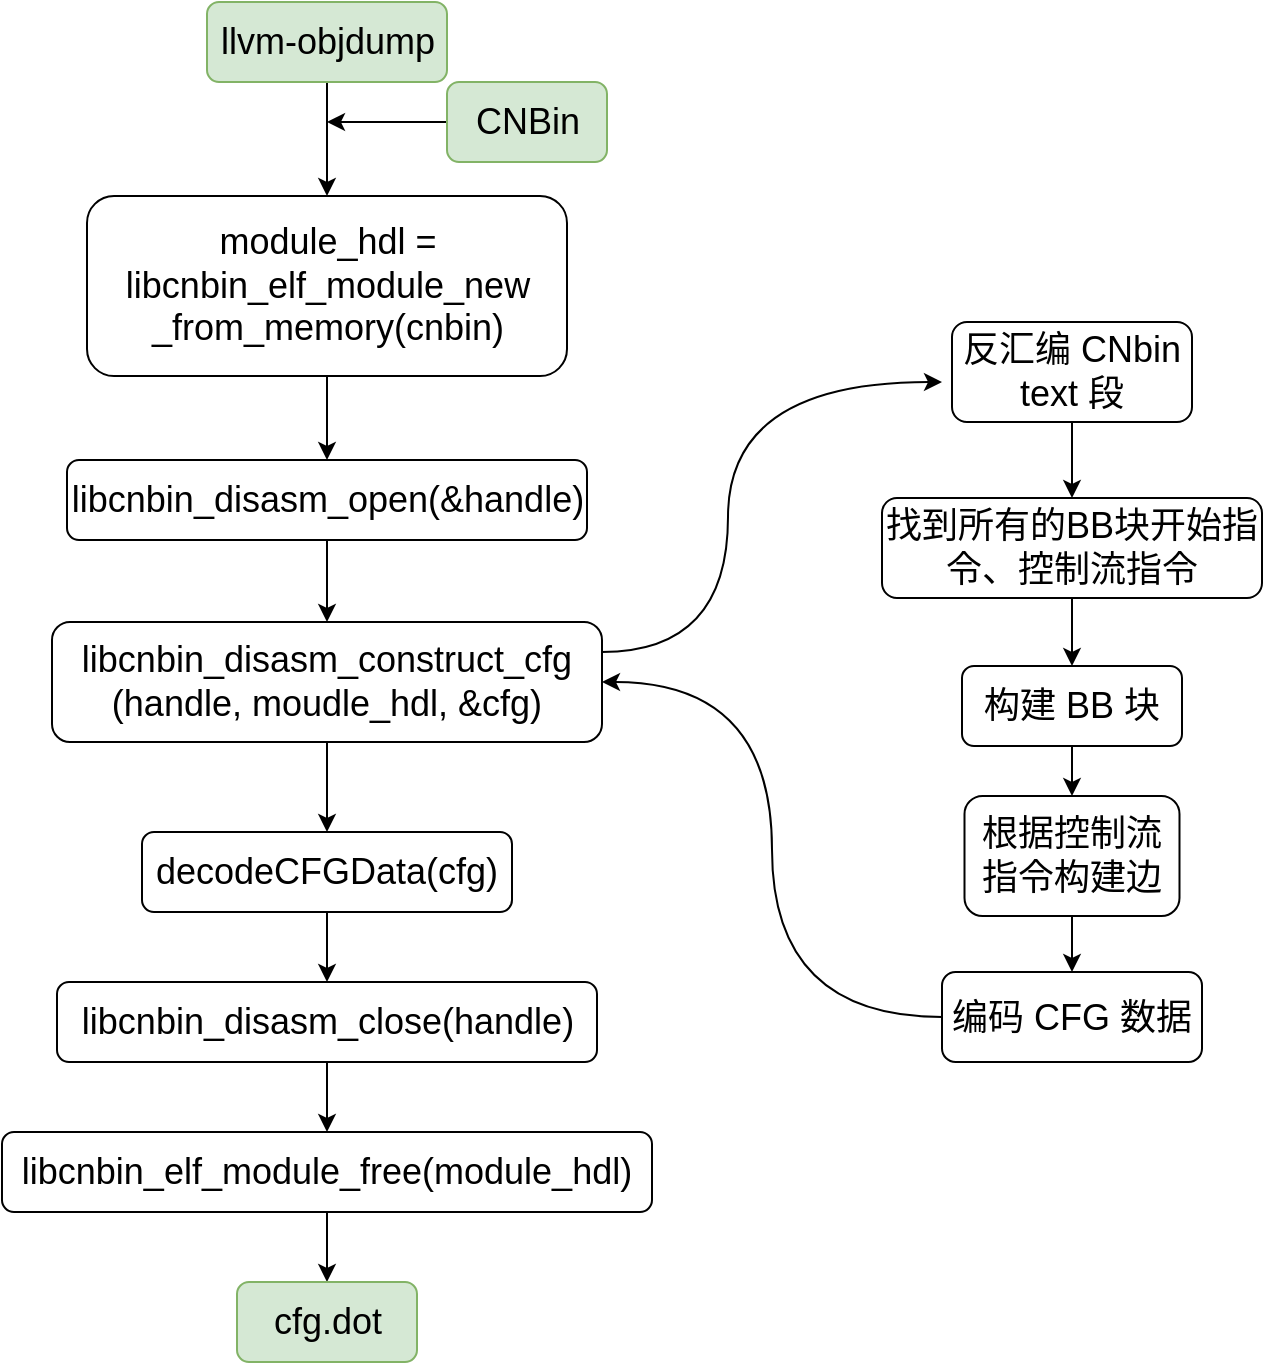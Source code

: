 <mxfile version="21.6.8" type="github">
  <diagram id="C5RBs43oDa-KdzZeNtuy" name="Page-1">
    <mxGraphModel dx="1949" dy="646" grid="1" gridSize="10" guides="1" tooltips="1" connect="1" arrows="1" fold="1" page="1" pageScale="1" pageWidth="827" pageHeight="1169" math="0" shadow="0">
      <root>
        <mxCell id="WIyWlLk6GJQsqaUBKTNV-0" />
        <mxCell id="WIyWlLk6GJQsqaUBKTNV-1" parent="WIyWlLk6GJQsqaUBKTNV-0" />
        <mxCell id="7wnKlUhCWpSUiV8DsGZP-15" value="" style="edgeStyle=orthogonalEdgeStyle;rounded=0;orthogonalLoop=1;jettySize=auto;html=1;" edge="1" parent="WIyWlLk6GJQsqaUBKTNV-1" source="GwNDqdSelnFKvhHl8uKX-0" target="GwNDqdSelnFKvhHl8uKX-1">
          <mxGeometry relative="1" as="geometry" />
        </mxCell>
        <mxCell id="GwNDqdSelnFKvhHl8uKX-0" value="&lt;font style=&quot;font-size: 18px;&quot;&gt;反汇编 CNbin text 段&lt;/font&gt;" style="rounded=1;whiteSpace=wrap;html=1;" parent="WIyWlLk6GJQsqaUBKTNV-1" vertex="1">
          <mxGeometry x="-255" y="240" width="120" height="50" as="geometry" />
        </mxCell>
        <mxCell id="GwNDqdSelnFKvhHl8uKX-8" style="edgeStyle=orthogonalEdgeStyle;rounded=0;orthogonalLoop=1;jettySize=auto;html=1;exitX=0.5;exitY=1;exitDx=0;exitDy=0;entryX=0.5;entryY=0;entryDx=0;entryDy=0;" parent="WIyWlLk6GJQsqaUBKTNV-1" source="GwNDqdSelnFKvhHl8uKX-1" target="GwNDqdSelnFKvhHl8uKX-2" edge="1">
          <mxGeometry relative="1" as="geometry" />
        </mxCell>
        <mxCell id="GwNDqdSelnFKvhHl8uKX-9" value="&lt;span style=&quot;font-size: 14px;&quot;&gt;&lt;br&gt;&lt;/span&gt;" style="edgeLabel;html=1;align=center;verticalAlign=middle;resizable=0;points=[];" parent="GwNDqdSelnFKvhHl8uKX-8" vertex="1" connectable="0">
          <mxGeometry x="0.04" y="2" relative="1" as="geometry">
            <mxPoint as="offset" />
          </mxGeometry>
        </mxCell>
        <mxCell id="GwNDqdSelnFKvhHl8uKX-1" value="&lt;font style=&quot;font-size: 18px;&quot;&gt;找到所有的BB块开始指令、控制流指令&lt;/font&gt;" style="rounded=1;whiteSpace=wrap;html=1;" parent="WIyWlLk6GJQsqaUBKTNV-1" vertex="1">
          <mxGeometry x="-290" y="328" width="190" height="50" as="geometry" />
        </mxCell>
        <mxCell id="7wnKlUhCWpSUiV8DsGZP-13" style="edgeStyle=orthogonalEdgeStyle;rounded=0;orthogonalLoop=1;jettySize=auto;html=1;exitX=0.5;exitY=1;exitDx=0;exitDy=0;entryX=0.5;entryY=0;entryDx=0;entryDy=0;" edge="1" parent="WIyWlLk6GJQsqaUBKTNV-1" source="GwNDqdSelnFKvhHl8uKX-2" target="7wnKlUhCWpSUiV8DsGZP-10">
          <mxGeometry relative="1" as="geometry" />
        </mxCell>
        <mxCell id="GwNDqdSelnFKvhHl8uKX-2" value="&lt;font style=&quot;font-size: 18px;&quot;&gt;构建 BB 块&lt;/font&gt;" style="rounded=1;whiteSpace=wrap;html=1;" parent="WIyWlLk6GJQsqaUBKTNV-1" vertex="1">
          <mxGeometry x="-250" y="412" width="110" height="40" as="geometry" />
        </mxCell>
        <mxCell id="7wnKlUhCWpSUiV8DsGZP-20" value="" style="edgeStyle=orthogonalEdgeStyle;rounded=0;orthogonalLoop=1;jettySize=auto;html=1;" edge="1" parent="WIyWlLk6GJQsqaUBKTNV-1" source="7wnKlUhCWpSUiV8DsGZP-0" target="7wnKlUhCWpSUiV8DsGZP-17">
          <mxGeometry relative="1" as="geometry" />
        </mxCell>
        <mxCell id="7wnKlUhCWpSUiV8DsGZP-0" value="&lt;font style=&quot;font-size: 18px;&quot;&gt;llvm-objdump&lt;/font&gt;" style="rounded=1;whiteSpace=wrap;html=1;fontSize=12;glass=0;strokeWidth=1;shadow=0;fillColor=#d5e8d4;strokeColor=#82b366;" vertex="1" parent="WIyWlLk6GJQsqaUBKTNV-1">
          <mxGeometry x="-627.5" y="80" width="120" height="40" as="geometry" />
        </mxCell>
        <mxCell id="7wnKlUhCWpSUiV8DsGZP-25" value="" style="edgeStyle=orthogonalEdgeStyle;rounded=0;orthogonalLoop=1;jettySize=auto;html=1;" edge="1" parent="WIyWlLk6GJQsqaUBKTNV-1" source="7wnKlUhCWpSUiV8DsGZP-1" target="7wnKlUhCWpSUiV8DsGZP-4">
          <mxGeometry relative="1" as="geometry" />
        </mxCell>
        <mxCell id="7wnKlUhCWpSUiV8DsGZP-1" value="&lt;font style=&quot;font-size: 18px;&quot;&gt;libcnbin_disasm_open(&amp;amp;handle)&lt;/font&gt;" style="rounded=1;whiteSpace=wrap;html=1;fontSize=12;glass=0;strokeWidth=1;shadow=0;" vertex="1" parent="WIyWlLk6GJQsqaUBKTNV-1">
          <mxGeometry x="-697.5" y="309" width="260" height="40" as="geometry" />
        </mxCell>
        <mxCell id="7wnKlUhCWpSUiV8DsGZP-24" style="edgeStyle=orthogonalEdgeStyle;rounded=0;orthogonalLoop=1;jettySize=auto;html=1;exitX=0;exitY=0.5;exitDx=0;exitDy=0;" edge="1" parent="WIyWlLk6GJQsqaUBKTNV-1" source="7wnKlUhCWpSUiV8DsGZP-2">
          <mxGeometry relative="1" as="geometry">
            <mxPoint x="-567.5" y="140" as="targetPoint" />
          </mxGeometry>
        </mxCell>
        <mxCell id="7wnKlUhCWpSUiV8DsGZP-2" value="&lt;font style=&quot;font-size: 18px;&quot;&gt;CNBin&lt;/font&gt;" style="rounded=1;whiteSpace=wrap;html=1;fontSize=12;glass=0;strokeWidth=1;shadow=0;fillColor=#d5e8d4;strokeColor=#82b366;" vertex="1" parent="WIyWlLk6GJQsqaUBKTNV-1">
          <mxGeometry x="-507.5" y="120" width="80" height="40" as="geometry" />
        </mxCell>
        <mxCell id="7wnKlUhCWpSUiV8DsGZP-26" value="" style="edgeStyle=orthogonalEdgeStyle;rounded=0;orthogonalLoop=1;jettySize=auto;html=1;" edge="1" parent="WIyWlLk6GJQsqaUBKTNV-1" source="7wnKlUhCWpSUiV8DsGZP-4" target="7wnKlUhCWpSUiV8DsGZP-18">
          <mxGeometry relative="1" as="geometry" />
        </mxCell>
        <mxCell id="7wnKlUhCWpSUiV8DsGZP-30" style="edgeStyle=orthogonalEdgeStyle;rounded=0;orthogonalLoop=1;jettySize=auto;html=1;exitX=1;exitY=0.25;exitDx=0;exitDy=0;curved=1;" edge="1" parent="WIyWlLk6GJQsqaUBKTNV-1" source="7wnKlUhCWpSUiV8DsGZP-4">
          <mxGeometry relative="1" as="geometry">
            <mxPoint x="-260" y="270" as="targetPoint" />
            <Array as="points">
              <mxPoint x="-367" y="405" />
              <mxPoint x="-367" y="270" />
            </Array>
          </mxGeometry>
        </mxCell>
        <mxCell id="7wnKlUhCWpSUiV8DsGZP-4" value="&lt;font style=&quot;font-size: 18px;&quot;&gt;libcnbin_disasm_construct_cfg&lt;br&gt;(handle, moudle_hdl, &amp;amp;cfg)&lt;/font&gt;" style="rounded=1;whiteSpace=wrap;html=1;fontSize=12;glass=0;strokeWidth=1;shadow=0;" vertex="1" parent="WIyWlLk6GJQsqaUBKTNV-1">
          <mxGeometry x="-705" y="390" width="275" height="60" as="geometry" />
        </mxCell>
        <mxCell id="7wnKlUhCWpSUiV8DsGZP-28" value="" style="edgeStyle=orthogonalEdgeStyle;rounded=0;orthogonalLoop=1;jettySize=auto;html=1;" edge="1" parent="WIyWlLk6GJQsqaUBKTNV-1" source="7wnKlUhCWpSUiV8DsGZP-5" target="7wnKlUhCWpSUiV8DsGZP-19">
          <mxGeometry relative="1" as="geometry" />
        </mxCell>
        <mxCell id="7wnKlUhCWpSUiV8DsGZP-5" value="&lt;font style=&quot;font-size: 18px;&quot;&gt;libcnbin_disasm_close(handle)&lt;/font&gt;" style="rounded=1;whiteSpace=wrap;html=1;fontSize=12;glass=0;strokeWidth=1;shadow=0;" vertex="1" parent="WIyWlLk6GJQsqaUBKTNV-1">
          <mxGeometry x="-702.5" y="570" width="270" height="40" as="geometry" />
        </mxCell>
        <mxCell id="7wnKlUhCWpSUiV8DsGZP-8" value="&lt;font style=&quot;font-size: 18px;&quot;&gt;编码 CFG 数据&lt;/font&gt;" style="rounded=1;whiteSpace=wrap;html=1;" vertex="1" parent="WIyWlLk6GJQsqaUBKTNV-1">
          <mxGeometry x="-260" y="565" width="130" height="45" as="geometry" />
        </mxCell>
        <mxCell id="7wnKlUhCWpSUiV8DsGZP-32" style="edgeStyle=orthogonalEdgeStyle;rounded=0;orthogonalLoop=1;jettySize=auto;html=1;curved=1;entryX=1;entryY=0.5;entryDx=0;entryDy=0;exitX=0;exitY=0.5;exitDx=0;exitDy=0;" edge="1" parent="WIyWlLk6GJQsqaUBKTNV-1" source="7wnKlUhCWpSUiV8DsGZP-8" target="7wnKlUhCWpSUiV8DsGZP-4">
          <mxGeometry relative="1" as="geometry">
            <mxPoint x="-397.5" y="430" as="targetPoint" />
            <mxPoint x="-270" y="590" as="sourcePoint" />
          </mxGeometry>
        </mxCell>
        <mxCell id="7wnKlUhCWpSUiV8DsGZP-16" style="edgeStyle=orthogonalEdgeStyle;rounded=0;orthogonalLoop=1;jettySize=auto;html=1;exitX=0.5;exitY=1;exitDx=0;exitDy=0;entryX=0.5;entryY=0;entryDx=0;entryDy=0;" edge="1" parent="WIyWlLk6GJQsqaUBKTNV-1" source="7wnKlUhCWpSUiV8DsGZP-10" target="7wnKlUhCWpSUiV8DsGZP-8">
          <mxGeometry relative="1" as="geometry" />
        </mxCell>
        <mxCell id="7wnKlUhCWpSUiV8DsGZP-10" value="&lt;font style=&quot;font-size: 18px;&quot;&gt;根据控制流指令构建边&lt;/font&gt;" style="rounded=1;whiteSpace=wrap;html=1;" vertex="1" parent="WIyWlLk6GJQsqaUBKTNV-1">
          <mxGeometry x="-248.75" y="477" width="107.5" height="60" as="geometry" />
        </mxCell>
        <mxCell id="7wnKlUhCWpSUiV8DsGZP-21" value="" style="edgeStyle=orthogonalEdgeStyle;rounded=0;orthogonalLoop=1;jettySize=auto;html=1;" edge="1" parent="WIyWlLk6GJQsqaUBKTNV-1" source="7wnKlUhCWpSUiV8DsGZP-17" target="7wnKlUhCWpSUiV8DsGZP-1">
          <mxGeometry relative="1" as="geometry" />
        </mxCell>
        <mxCell id="7wnKlUhCWpSUiV8DsGZP-17" value="&lt;font style=&quot;font-size: 18px;&quot;&gt;module_hdl = libcnbin_elf_module_new&lt;br&gt;_from_memory(cnbin)&lt;/font&gt;" style="rounded=1;whiteSpace=wrap;html=1;fontSize=12;glass=0;strokeWidth=1;shadow=0;" vertex="1" parent="WIyWlLk6GJQsqaUBKTNV-1">
          <mxGeometry x="-687.5" y="177" width="240" height="90" as="geometry" />
        </mxCell>
        <mxCell id="7wnKlUhCWpSUiV8DsGZP-27" value="" style="edgeStyle=orthogonalEdgeStyle;rounded=0;orthogonalLoop=1;jettySize=auto;html=1;" edge="1" parent="WIyWlLk6GJQsqaUBKTNV-1" source="7wnKlUhCWpSUiV8DsGZP-18" target="7wnKlUhCWpSUiV8DsGZP-5">
          <mxGeometry relative="1" as="geometry" />
        </mxCell>
        <mxCell id="7wnKlUhCWpSUiV8DsGZP-18" value="&lt;font style=&quot;font-size: 18px;&quot;&gt;decodeCFGData(cfg)&lt;/font&gt;" style="rounded=1;whiteSpace=wrap;html=1;fontSize=12;glass=0;strokeWidth=1;shadow=0;" vertex="1" parent="WIyWlLk6GJQsqaUBKTNV-1">
          <mxGeometry x="-660" y="495" width="185" height="40" as="geometry" />
        </mxCell>
        <mxCell id="7wnKlUhCWpSUiV8DsGZP-34" value="" style="edgeStyle=orthogonalEdgeStyle;rounded=0;orthogonalLoop=1;jettySize=auto;html=1;" edge="1" parent="WIyWlLk6GJQsqaUBKTNV-1" source="7wnKlUhCWpSUiV8DsGZP-19" target="7wnKlUhCWpSUiV8DsGZP-33">
          <mxGeometry relative="1" as="geometry" />
        </mxCell>
        <mxCell id="7wnKlUhCWpSUiV8DsGZP-19" value="&lt;font style=&quot;font-size: 18px;&quot;&gt;libcnbin_elf_module_free(module_hdl)&lt;/font&gt;" style="rounded=1;whiteSpace=wrap;html=1;fontSize=12;glass=0;strokeWidth=1;shadow=0;" vertex="1" parent="WIyWlLk6GJQsqaUBKTNV-1">
          <mxGeometry x="-730" y="645" width="325" height="40" as="geometry" />
        </mxCell>
        <mxCell id="7wnKlUhCWpSUiV8DsGZP-33" value="&lt;font style=&quot;font-size: 18px;&quot;&gt;cfg.dot&lt;/font&gt;" style="rounded=1;whiteSpace=wrap;html=1;fontSize=12;glass=0;strokeWidth=1;shadow=0;fillColor=#d5e8d4;strokeColor=#82b366;" vertex="1" parent="WIyWlLk6GJQsqaUBKTNV-1">
          <mxGeometry x="-612.5" y="720" width="90" height="40" as="geometry" />
        </mxCell>
      </root>
    </mxGraphModel>
  </diagram>
</mxfile>
